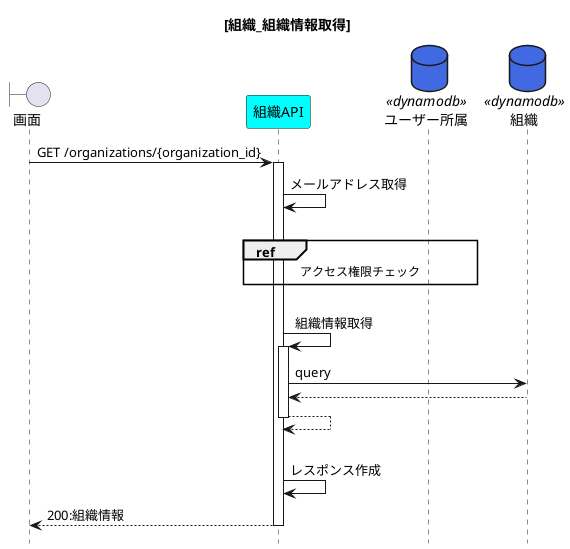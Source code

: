 @startuml{API_組織_組織情報取得.png}
title [組織_組織情報取得]
hide footbox

boundary 画面 as view
participant 組織API as api_organizations #cyan
'database ユーザープール as user_pools <<cognito>> #purple
database ユーザー所属 as table_affiliation <<dynamodb>> #royalblue
database 組織 as table_organizations <<dynamodb>> #royalblue

view -> api_organizations : GET /organizations/{organization_id}
activate api_organizations
    api_organizations -> api_organizations :メールアドレス取得
    |||
    ref over api_organizations, table_affiliation :アクセス権限チェック
    |||
    api_organizations -> api_organizations :組織情報取得
    activate api_organizations
        api_organizations -> table_organizations :query
        table_organizations --> api_organizations
        api_organizations --> api_organizations
    deactivate api_organizations
    |||
    api_organizations -> api_organizations :レスポンス作成
    api_organizations --> view :200:組織情報
deactivate api_organizations

@enduml
